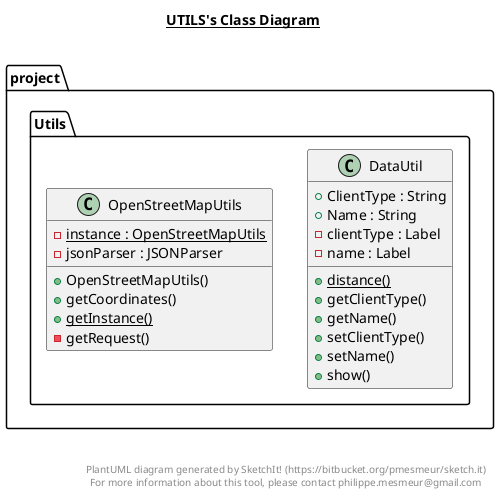 @startuml

title __UTILS's Class Diagram__\n

  namespace project {
    namespace Utils {
      class project.Utils.DataUtil {
          + ClientType : String
          + Name : String
          - clientType : Label
          - name : Label
          {static} + distance()
          + getClientType()
          + getName()
          + setClientType()
          + setName()
          + show()
      }
    }
  }
  

  namespace project {
    namespace Utils {
      class project.Utils.OpenStreetMapUtils {
          {static} - instance : OpenStreetMapUtils
          - jsonParser : JSONParser
          + OpenStreetMapUtils()
          + getCoordinates()
          {static} + getInstance()
          - getRequest()
      }
    }
  }
  



right footer


PlantUML diagram generated by SketchIt! (https://bitbucket.org/pmesmeur/sketch.it)
For more information about this tool, please contact philippe.mesmeur@gmail.com
endfooter

@enduml
